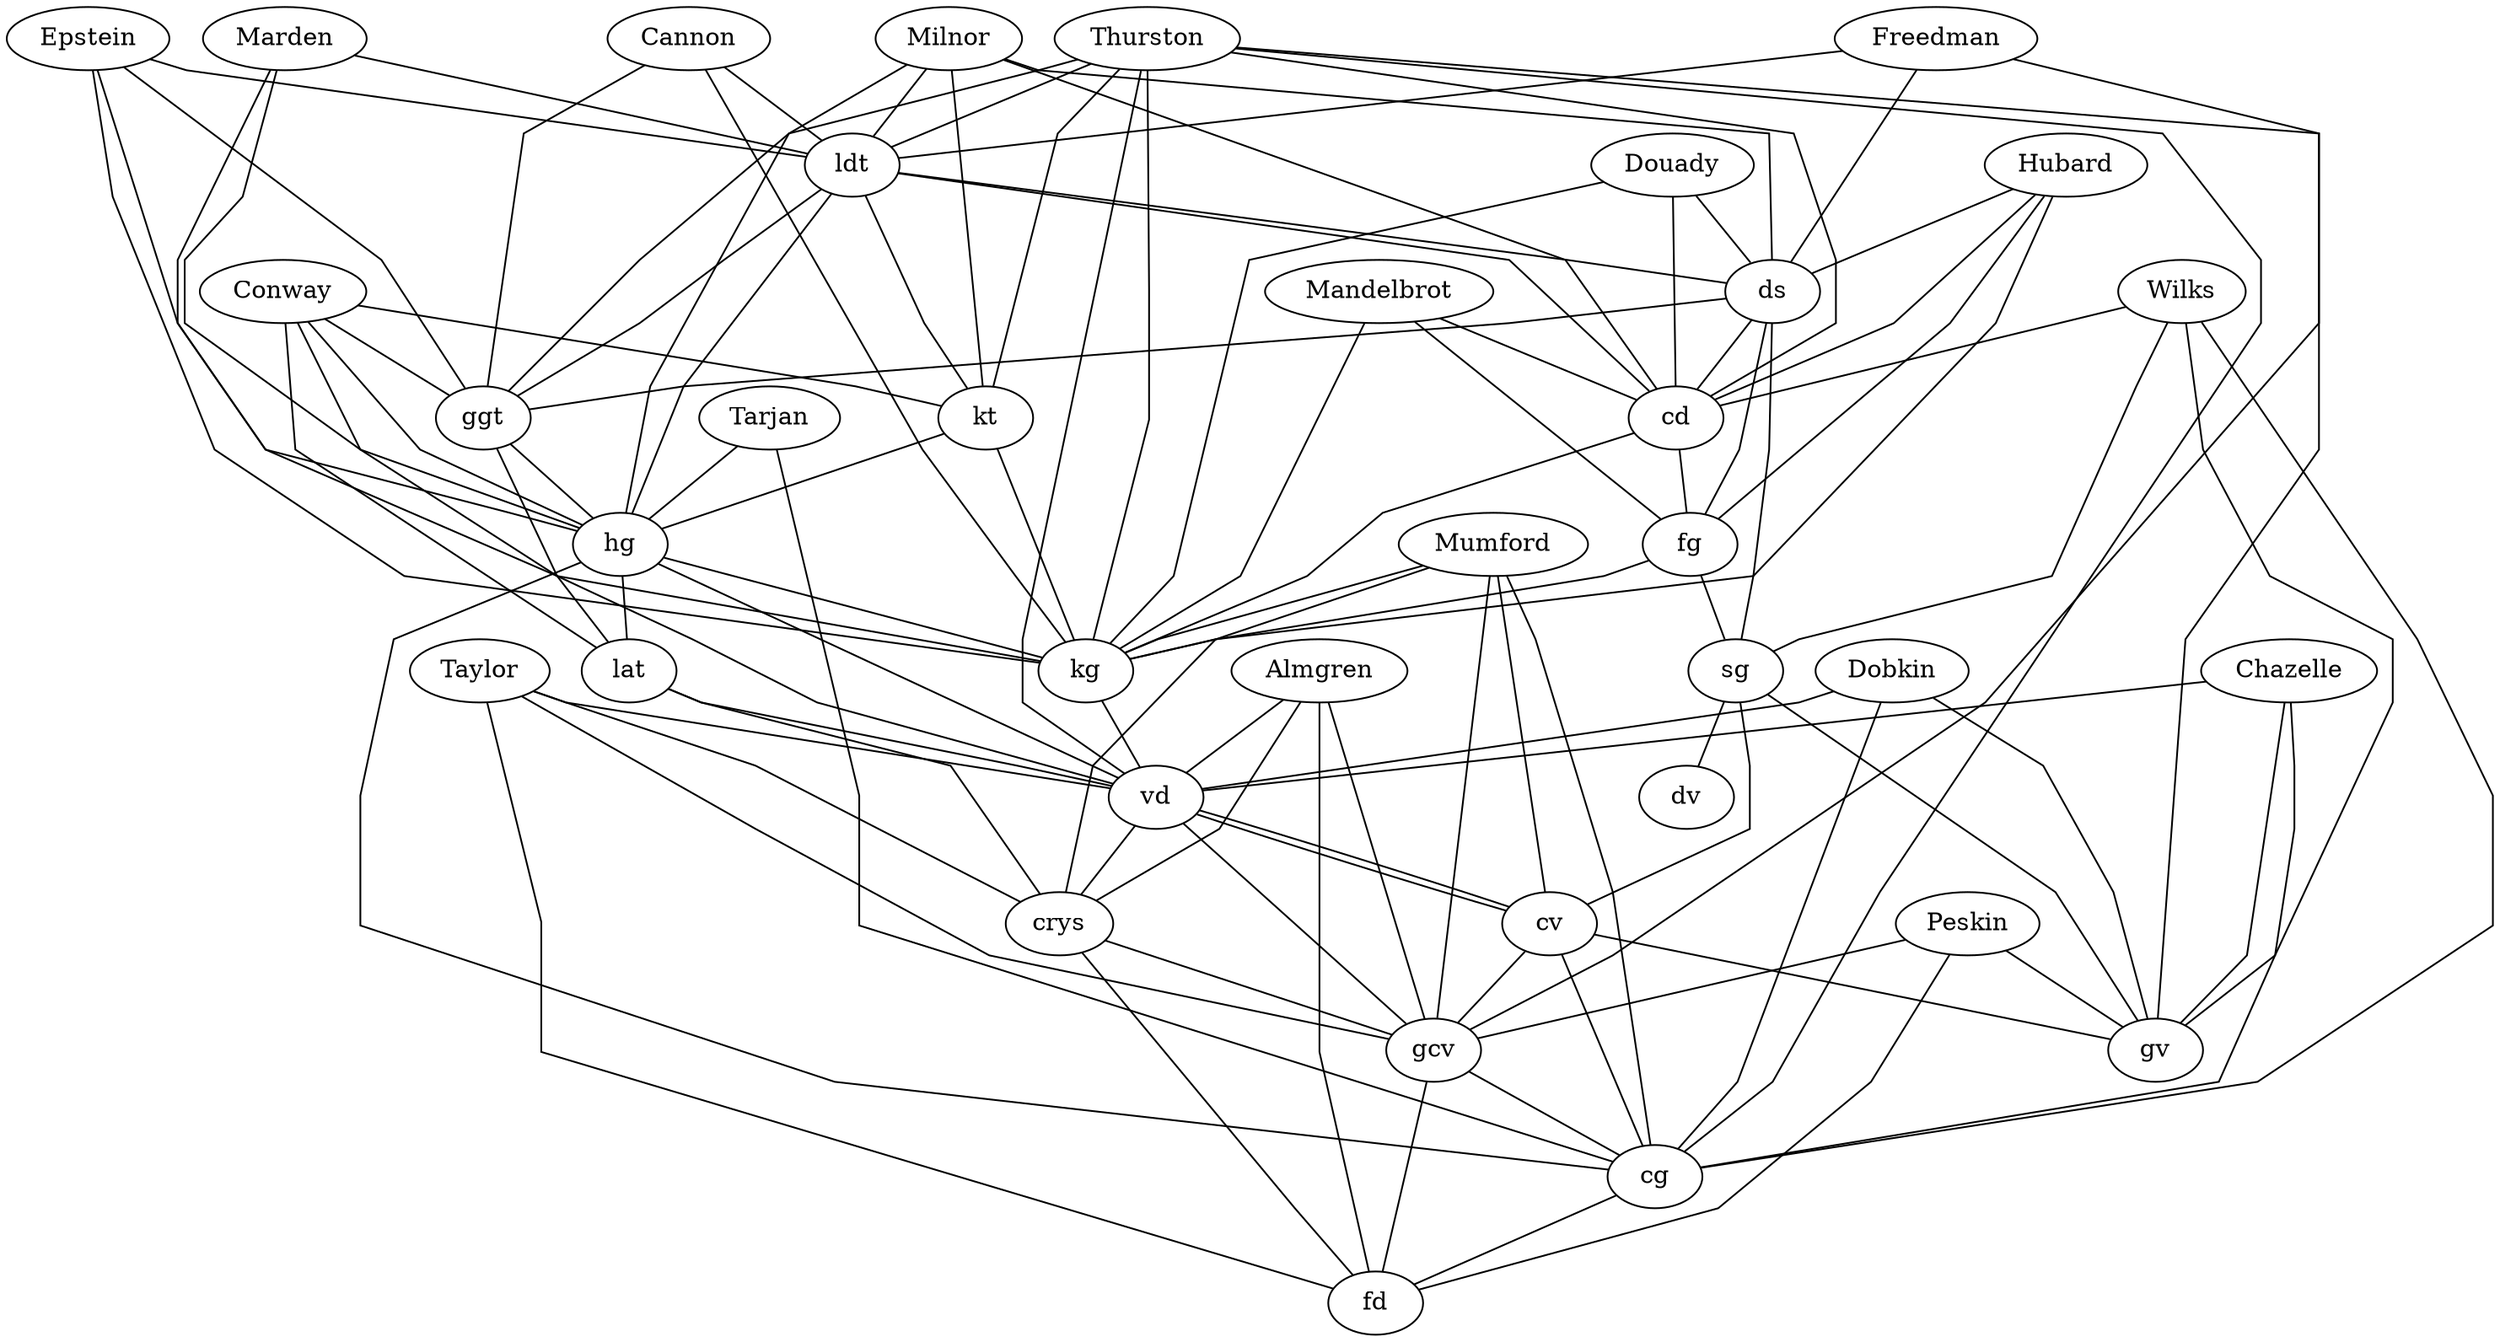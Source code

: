 graph G {
	graph [bb="0,0,738.27,759.43",
		overlap=false,
		splines=polyline
	];
	node [label="\N"];
	Marden	[height=0.5,
		pos="84.84,151.19",
		width=1.0652];
	ldt	[height=0.5,
		pos="199.88,209.94",
		width=0.75];
	Marden -- ldt	[pos="110.94,164.52 131.23,174.88 159.03,189.08 178.12,198.83"];
	kg	[height=0.5,
		pos="223.07,273.12",
		width=0.75];
	Marden -- kg	[pos="102.91,167.13 129.99,191.01 180.68,235.73 206.72,258.69"];
	hg	[height=0.5,
		pos="308.07,186.28",
		width=0.75];
	Marden -- hg	[pos="121.2,156.9 166.17,163.97 241.65,175.84 281.53,182.11"];
	ldt -- hg	[pos="225.79,204.27 242.92,200.52 265.28,195.64 282.37,191.9"];
	ggt	[height=0.5,
		pos="280.38,96.823",
		width=0.75];
	ldt -- ggt	[pos="211.75,193.25 227.06,171.74 253.51,134.58 268.72,113.21"];
	kt	[height=0.5,
		pos="218.35,106.99",
		width=0.75];
	ldt -- kt	[pos="203.09,192.01 206.46,173.23 211.72,143.9 215.1,125.06"];
	ds	[height=0.5,
		pos="221.04,345.53",
		width=0.75];
	ldt -- ds	[pos="198.31,228.17 196.72,246.8 194.47,272.99 194.47,272.99 194.47,272.99 206.74,306.5 214.61,327.97"];
	cd	[height=0.5,
		pos="173.31,399.69",
		width=0.75];
	ldt -- cd	[pos="197.33,228.13 192.25,264.4 180.92,345.33 175.85,381.55"];
	vd	[height=0.5,
		pos="470.24,217.23",
		width=0.75];
	kg -- vd	[pos="249.05,267.24 296.65,256.48 397.27,233.73 444.6,223.02"];
	hg -- kg	[pos="293.27,201.4 277.76,217.25 253.54,241.99 237.99,257.87"];
	lat	[height=0.5,
		pos="447.28,47.126",
		width=0.75];
	hg -- lat	[pos="323.24,171.12 350.02,144.35 405.38,89.018 432.14,62.264"];
	hg -- vd	[pos="334.13,191.25 364.39,197.03 414.01,206.5 444.25,212.27"];
	cg	[height=0.5,
		pos="481.54,336.6",
		width=0.75];
	hg -- cg	[pos="322.63,201.93 345.05,226.02 385.48,269.47 385.48,269.47 385.48,269.47 399.08,283.36 399.08,283.36 399.08,283.36 437.61,308.24 462,\
323.98"];
	Cannon	[height=0.5,
		pos="126.03,44.522",
		width=1.0652];
	Cannon -- ldt	[pos="147.33,59.717 160.01,68.761 173.64,78.489 173.64,78.489 173.64,78.489 184.94,92.353 184.94,92.353 184.94,92.353 193.38,158.84 197.57,\
191.82"];
	Cannon -- kg	[pos="147.33,59.717 160.01,68.761 173.64,78.489 173.64,78.489 173.64,78.489 184.94,92.353 184.94,92.353 184.94,92.353 189.75,106.94 189.75,\
106.94 189.75,106.94 228.48,210.05 228.48,210.05 228.48,210.05 226.23,236.25 224.63,254.87"];
	Cannon -- ggt	[pos="157.27,55.106 186.51,65.015 229.6,79.614 256.28,88.654"];
	ggt -- hg	[pos="285.85,114.5 290.71,130.18 297.76,152.97 302.61,168.64"];
	ggt -- lat	[pos="305.37,89.383 336.93,79.987 390.89,63.917 422.4,54.536"];
	Epstein	[height=0.5,
		pos="146.29,92.337",
		width=1.0291];
	Epstein -- ldt	[pos="154.31,109.94 164.47,132.24 181.87,170.42 191.97,192.59"];
	Epstein -- kg	[pos="150.14,110.44 157.15,143.39 171.28,209.83 171.28,209.83 171.28,209.83 179.54,223.72 179.54,223.72 179.54,223.72 196.54,243.02 209.3,\
257.49"];
	Epstein -- hg	[pos="170.16,106.2 201.98,124.67 257.75,157.06 287.69,174.44"];
	Epstein -- ggt	[pos="183.2,89.806 200.95,88.59 218.42,87.392 218.42,87.392 218.42,87.392 236.95,90.212 253.75,92.769"];
	Conway	[height=0.5,
		pos="371.94,18",
		width=1.1193];
	Conway -- hg	[pos="365.11,36.009 352.78,68.482 326.98,136.46 314.76,168.65"];
	Conway -- ggt	[pos="352.97,34.332 336.52,48.491 312.95,68.787 297.17,82.367"];
	Conway -- kt	[pos="347.26,32.298 317.24,49.691 267.11,78.74 239.02,95.012"];
	Conway -- lat	[pos="402.59,29.847 409.59,32.556 416.94,35.395 423.6,37.97"];
	Conway -- vd	[pos="380.66,35.68 399.36,73.582 443.12,162.26 461.67,199.87"];
	kt -- kg	[pos="220.16,125.42 223.07,155.06 228.48,210.05 228.48,210.05 228.48,210.05 226.23,236.25 224.63,254.87"];
	kt -- hg	[pos="234.8,121.53 250.99,135.84 275.57,157.55 291.72,171.83"];
	lat -- vd	[pos="449.74,65.33 454.16,98.07 463.39,166.51 467.8,199.15"];
	crys	[height=0.5,
		pos="566.18,105.66",
		width=0.75];
	lat -- crys	[pos="469.09,57.862 490.41,68.358 522.7,84.254 544.11,94.794"];
	vd -- crys	[pos="483.98,201.24 502.22,180.03 534.23,142.81 552.46,121.62"];
	gcv	[height=0.5,
		pos="581.96,258.23",
		width=0.75];
	vd -- gcv	[pos="493.93,225.92 512.89,232.88 539.35,242.59 558.3,249.54"];
	cv	[height=0.5,
		pos="500.08,424.97",
		width=0.75];
	vd -- cv	[pos="476.12,234.85 487.22,268.08 510.14,336.67 510.14,336.67 510.14,336.67 505.11,380.81 502.16,406.67"];
	Taylor	[height=0.5,
		pos="664.21,151.52",
		width=0.95686];
	Taylor -- vd	[pos="635.17,161.36 596.91,174.32 530.3,196.88 494.56,208.99"];
	Taylor -- crys	[pos="638.45,139.47 622.91,132.2 603.3,123.03 588.43,116.07"];
	Taylor -- gcv	[pos="650.99,168.66 635.37,188.93 609.58,222.39 594.33,242.17"];
	fd	[height=0.5,
		pos="698.13,257.19",
		width=0.75];
	Taylor -- fd	[pos="669.96,169.45 676.24,188.99 686.22,220.08 692.46,239.53"];
	crys -- gcv	[pos="568.05,123.76 571.09,153.12 577.05,210.8 580.09,240.15"];
	crys -- fd	[pos="579.8,121.31 605.09,150.34 659,212.26 684.38,241.4"];
	gcv -- fd	[pos="609.19,257.98 627.84,257.82 652.46,257.6 671.06,257.43"];
	gcv -- cg	[pos="564,272.24 545.73,286.5 517.56,308.49 499.34,322.71"];
	Almgren	[height=0.5,
		pos="643.46,102.3",
		width=1.1735];
	Almgren -- vd	[pos="620.46,117.56 586.04,140.4 521.75,183.05 489.59,204.39"];
	Almgren -- crys	[pos="601.2,104.14 598.52,104.25 595.87,104.37 593.29,104.48"];
	Almgren -- gcv	[pos="636.41,120.19 624.54,150.26 600.74,210.61 588.93,240.55"];
	Almgren -- fd	[pos="637.85,120.29 633.49,134.29 628.16,151.36 628.16,151.36 628.16,151.36 667.52,210.89 687.2,240.65"];
	Freedman	[height=0.5,
		pos="389.27,166.24",
		width=1.2818];
	Freedman -- ldt	[pos="342.66,166.49 324.67,166.59 308.34,166.68 308.34,166.68 308.34,166.68 288.04,172.29 288.04,172.29 288.04,172.29 249.16,188.89 223.04,\
200.05"];
	Freedman -- gcv	[pos="422.98,178.62 452.43,189.42 490.5,203.4 490.5,203.4 490.5,203.4 534.72,229.91 561.66,246.06"];
	Freedman -- ds	[pos="373.14,183.43 340.41,218.32 266.65,296.92 235.43,330.19"];
	ds -- ggt	[pos="228.45,328.03 237.52,306.64 251.67,273.25 251.67,273.25 251.67,273.25 270.08,160.11 277.42,115.04"];
	ds -- cd	[pos="207.23,361.2 200.96,368.32 193.54,376.73 187.25,383.87"];
	fg	[height=0.5,
		pos="183.67,487.75",
		width=0.75];
	ds -- fg	[pos="216.31,363.54 209.12,390.9 195.53,442.62 188.37,469.89"];
	sg	[height=0.5,
		pos="316.59,558.78",
		width=0.75];
	ds -- sg	[pos="228.86,362.98 246.82,403.07 290.86,501.35 308.8,541.38"];
	Milnor	[height=0.5,
		pos="105.93,244.5",
		width=0.99297];
	Milnor -- ldt	[pos="134.88,233.85 148.14,228.97 163.67,223.26 176.21,218.64"];
	Milnor -- hg	[pos="140.05,239.05 166.87,234.78 199.72,229.54 199.72,229.54 199.72,229.54 219.99,223.87 219.99,223.87 219.99,223.87 258.83,207.29 284.93,\
196.16"];
	Milnor -- kt	[pos="119.71,227.64 141.52,200.96 183.71,149.36 205.15,123.14"];
	Milnor -- ds	[pos="123.91,260.28 146.04,279.71 183.3,312.41 204.67,331.16"];
	Milnor -- cd	[pos="113.66,262.3 126.65,292.24 152.73,352.3 165.67,382.1"];
	cd -- kg	[pos="179.57,381.93 185.15,366.12 192.44,345.46 192.44,345.46 192.44,345.46 206.59,312.04 215.65,290.63"];
	cd -- fg	[pos="175.46,417.94 177.24,433.05 179.75,454.42 181.53,469.53"];
	Douady	[height=0.5,
		pos="38.347,316.41",
		width=1.0652];
	Douady -- kg	[pos="72.659,308.36 108.86,299.88 165.08,286.71 197.55,279.1"];
	Douady -- ds	[pos="74.878,322.23 110.28,327.87 163.12,336.3 194.62,341.32"];
	Douady -- cd	[pos="61.855,330.91 87.684,346.85 128.74,372.19 153.15,387.25"];
	Hubard	[height=0.5,
		pos="65.054,387.18",
		width=1.0291];
	Hubard -- kg	[pos="86.038,372.03 117.1,349.61 174.83,307.94 204.46,286.55"];
	Hubard -- ds	[pos="97.754,378.45 126.88,370.67 168.89,359.45 195.58,352.33"];
	Hubard -- cd	[pos="101.1,391.34 115.99,393.07 132.93,395.02 146.66,396.61"];
	Hubard -- fg	[pos="83.589,402.89 106.39,422.23 144.79,454.78 166.8,473.45"];
	fg -- kg	[pos="187.45,469.53 192.79,443.76 201.91,399.79 201.91,399.79 201.91,399.79 192.44,345.46 192.44,345.46 192.44,345.46 206.59,312.04 215.65,\
290.63"];
	fg -- sg	[pos="205.03,499.16 229.83,512.42 270.51,534.15 295.29,547.39"];
	Mandelbrot	[height=0.5,
		pos="69.105,460.51",
		width=1.4443];
	Mandelbrot -- kg	[pos="83.59,442.88 113.46,406.53 181.48,323.73 210.05,288.96"];
	Mandelbrot -- cd	[pos="95.67,445 113.4,434.66 136.37,421.25 152.71,411.71"];
	Mandelbrot -- fg	[pos="112.09,470.73 127.58,474.41 144.57,478.45 158.1,481.67"];
	Wilks	[height=0.5,
		pos="374.95,514.77",
		width=0.9027];
	Wilks -- cd	[pos="352.21,501.79 312.66,479.22 231.8,433.08 193.85,411.41"];
	Wilks -- sg	[pos="355.52,529.42 348.75,534.52 341.2,540.22 334.56,545.23"];
	gv	[height=0.5,
		pos="490.71,515.4",
		width=0.75];
	Wilks -- gv	[pos="407.5,514.95 425.16,515.04 446.73,515.16 463.48,515.25"];
	Wilks -- cg	[pos="385.36,497.36 405.85,463.12 451.13,387.42 471.39,353.55"];
	sg -- gv	[pos="341.91,552.47 374.92,544.25 432.33,529.94 465.36,521.72"];
	sg -- cv	[pos="340.38,550.09 364.67,541.23 398.83,528.76 398.83,528.76 398.83,528.76 456.97,469.15 485.14,440.28"];
	dv	[height=0.5,
		pos="324.4,741.43",
		width=0.75];
	sg -- dv	[pos="317.37,576.96 318.86,611.97 322.13,688.37 323.62,723.32"];
	cg -- fd	[pos="505.54,327.8 547.29,312.49 632.76,281.16 674.35,265.91"];
	Dobkin	[height=0.5,
		pos="613.15,370.93",
		width=1.0291];
	Dobkin -- vd	[pos="597.85,354.48 570.06,324.59 511.64,261.76 484.57,232.64"];
	Dobkin -- gv	[pos="595.34,387.03 580.37,400.56 561.4,417.71 561.4,417.71 561.4,417.71 548.59,431.53 548.59,431.53 548.59,431.53 519.01,474.39 502.15,\
498.83"];
	Dobkin -- cg	[pos="580.28,362.35 557.59,356.44 527.86,348.68 506.98,343.23"];
	Chazelle	[height=0.5,
		pos="591.78,431.64",
		width=1.1555];
	Chazelle -- vd	[pos="581.84,414.09 558.87,373.59 502.41,273.98 479.81,234.12"];
	Chazelle -- gv	[pos="572.29,447.79 553.59,463.29 525.63,486.46 507.79,501.25"];
	Chazelle -- cg	[pos="573.08,415.52 552.07,397.4 518.28,368.28 498.16,350.93"];
	Peskin	[height=0.5,
		pos="703.82,430.33",
		width=0.95686];
	Peskin -- gcv	[pos="691.69,413.2 668.15,379.95 616.57,307.11 593.5,274.53"];
	Peskin -- fd	[pos="703.22,412.13 702.13,378.87 699.82,308.67 698.73,275.41"];
	Peskin -- gv	[pos="676.4,441.28 634.13,458.15 553.8,490.22 514.11,506.06"];
	Tarjan	[height=0.5,
		pos="351.34,403.08",
		width=0.93881];
	Tarjan -- hg	[pos="341.43,385.43 324.77,355.75 292.93,299.05 292.93,299.05 292.93,299.05 301.36,236.28 305.64,204.4"];
	Tarjan -- cg	[pos="375.83,390.58 399.99,378.24 436.58,359.56 459.75,347.72"];
	Mumford	[height=0.5,
		pos="432.57,269.58",
		width=1.2638];
	Mumford -- kg	[pos="387.11,270.35 345.35,271.05 284.85,272.07 250.19,272.66"];
	Mumford -- crys	[pos="456.1,253.94 472.11,243.29 490.41,231.12 490.41,231.12 490.41,231.12 498.84,217.27 498.84,217.27 498.84,217.27 537.11,153.83 555.95,\
122.61"];
	Mumford -- gcv	[pos="477.39,266.17 502.66,264.25 533.39,261.92 554.97,260.28"];
	Mumford -- cg	[pos="445.44,287.19 452.92,297.43 462.28,310.24 469.6,320.26"];
	Mumford -- cv	[pos="438.03,287.52 444.06,307.35 452.94,336.52 452.94,336.52 452.94,336.52 477.29,382.21 490.99,407.91"];
	cv -- vd	[pos="505.01,407.21 512.29,381.03 525.06,335.11 525.06,335.11 525.06,335.11 493.57,267.41 478.32,234.62"];
	cv -- gcv	[pos="508.53,407.75 524.22,375.8 557.68,307.67 573.43,275.6"];
	cv -- gv	[pos="498.18,443.27 496.55,459.06 494.2,481.74 492.57,497.44"];
	cv -- cg	[pos="496.32,407.08 493.11,391.75 488.5,369.78 485.28,354.45"];
	Thurston	[height=0.5,
		pos="336.78,299.12",
		width=1.1735];
	Thurston -- ldt	[pos="313.55,283.99 287.01,266.7 244.03,238.7 219.22,222.54"];
	Thurston -- kg	[pos="299.54,290.61 282.96,286.81 263.85,282.44 248.87,279.02"];
	Thurston -- ggt	[pos="327.82,281.46 311.71,249.67 279.48,186.09 279.48,186.09 279.48,186.09 279.93,140.97 280.2,114.89"];
	Thurston -- kt	[pos="325.85,281.39 303.11,244.51 251,159.97 228.74,123.85"];
	Thurston -- vd	[pos="359.05,283.67 377.07,271.17 399.46,255.64 399.46,255.64 399.46,255.64 428.15,240.07 449,228.75"];
	Thurston -- cd	[pos="312.66,314.34 284.34,332.21 241.19,359.44 241.19,359.44 241.19,359.44 213.67,375.76 193.67,387.62"];
	Thurston -- gv	[pos="349.11,316.45 378.15,357.25 450.5,458.9 478.95,498.88"];
	Thurston -- cg	[pos="372.93,308.48 398.89,315.2 433.23,324.09 456.28,330.06"];
}
